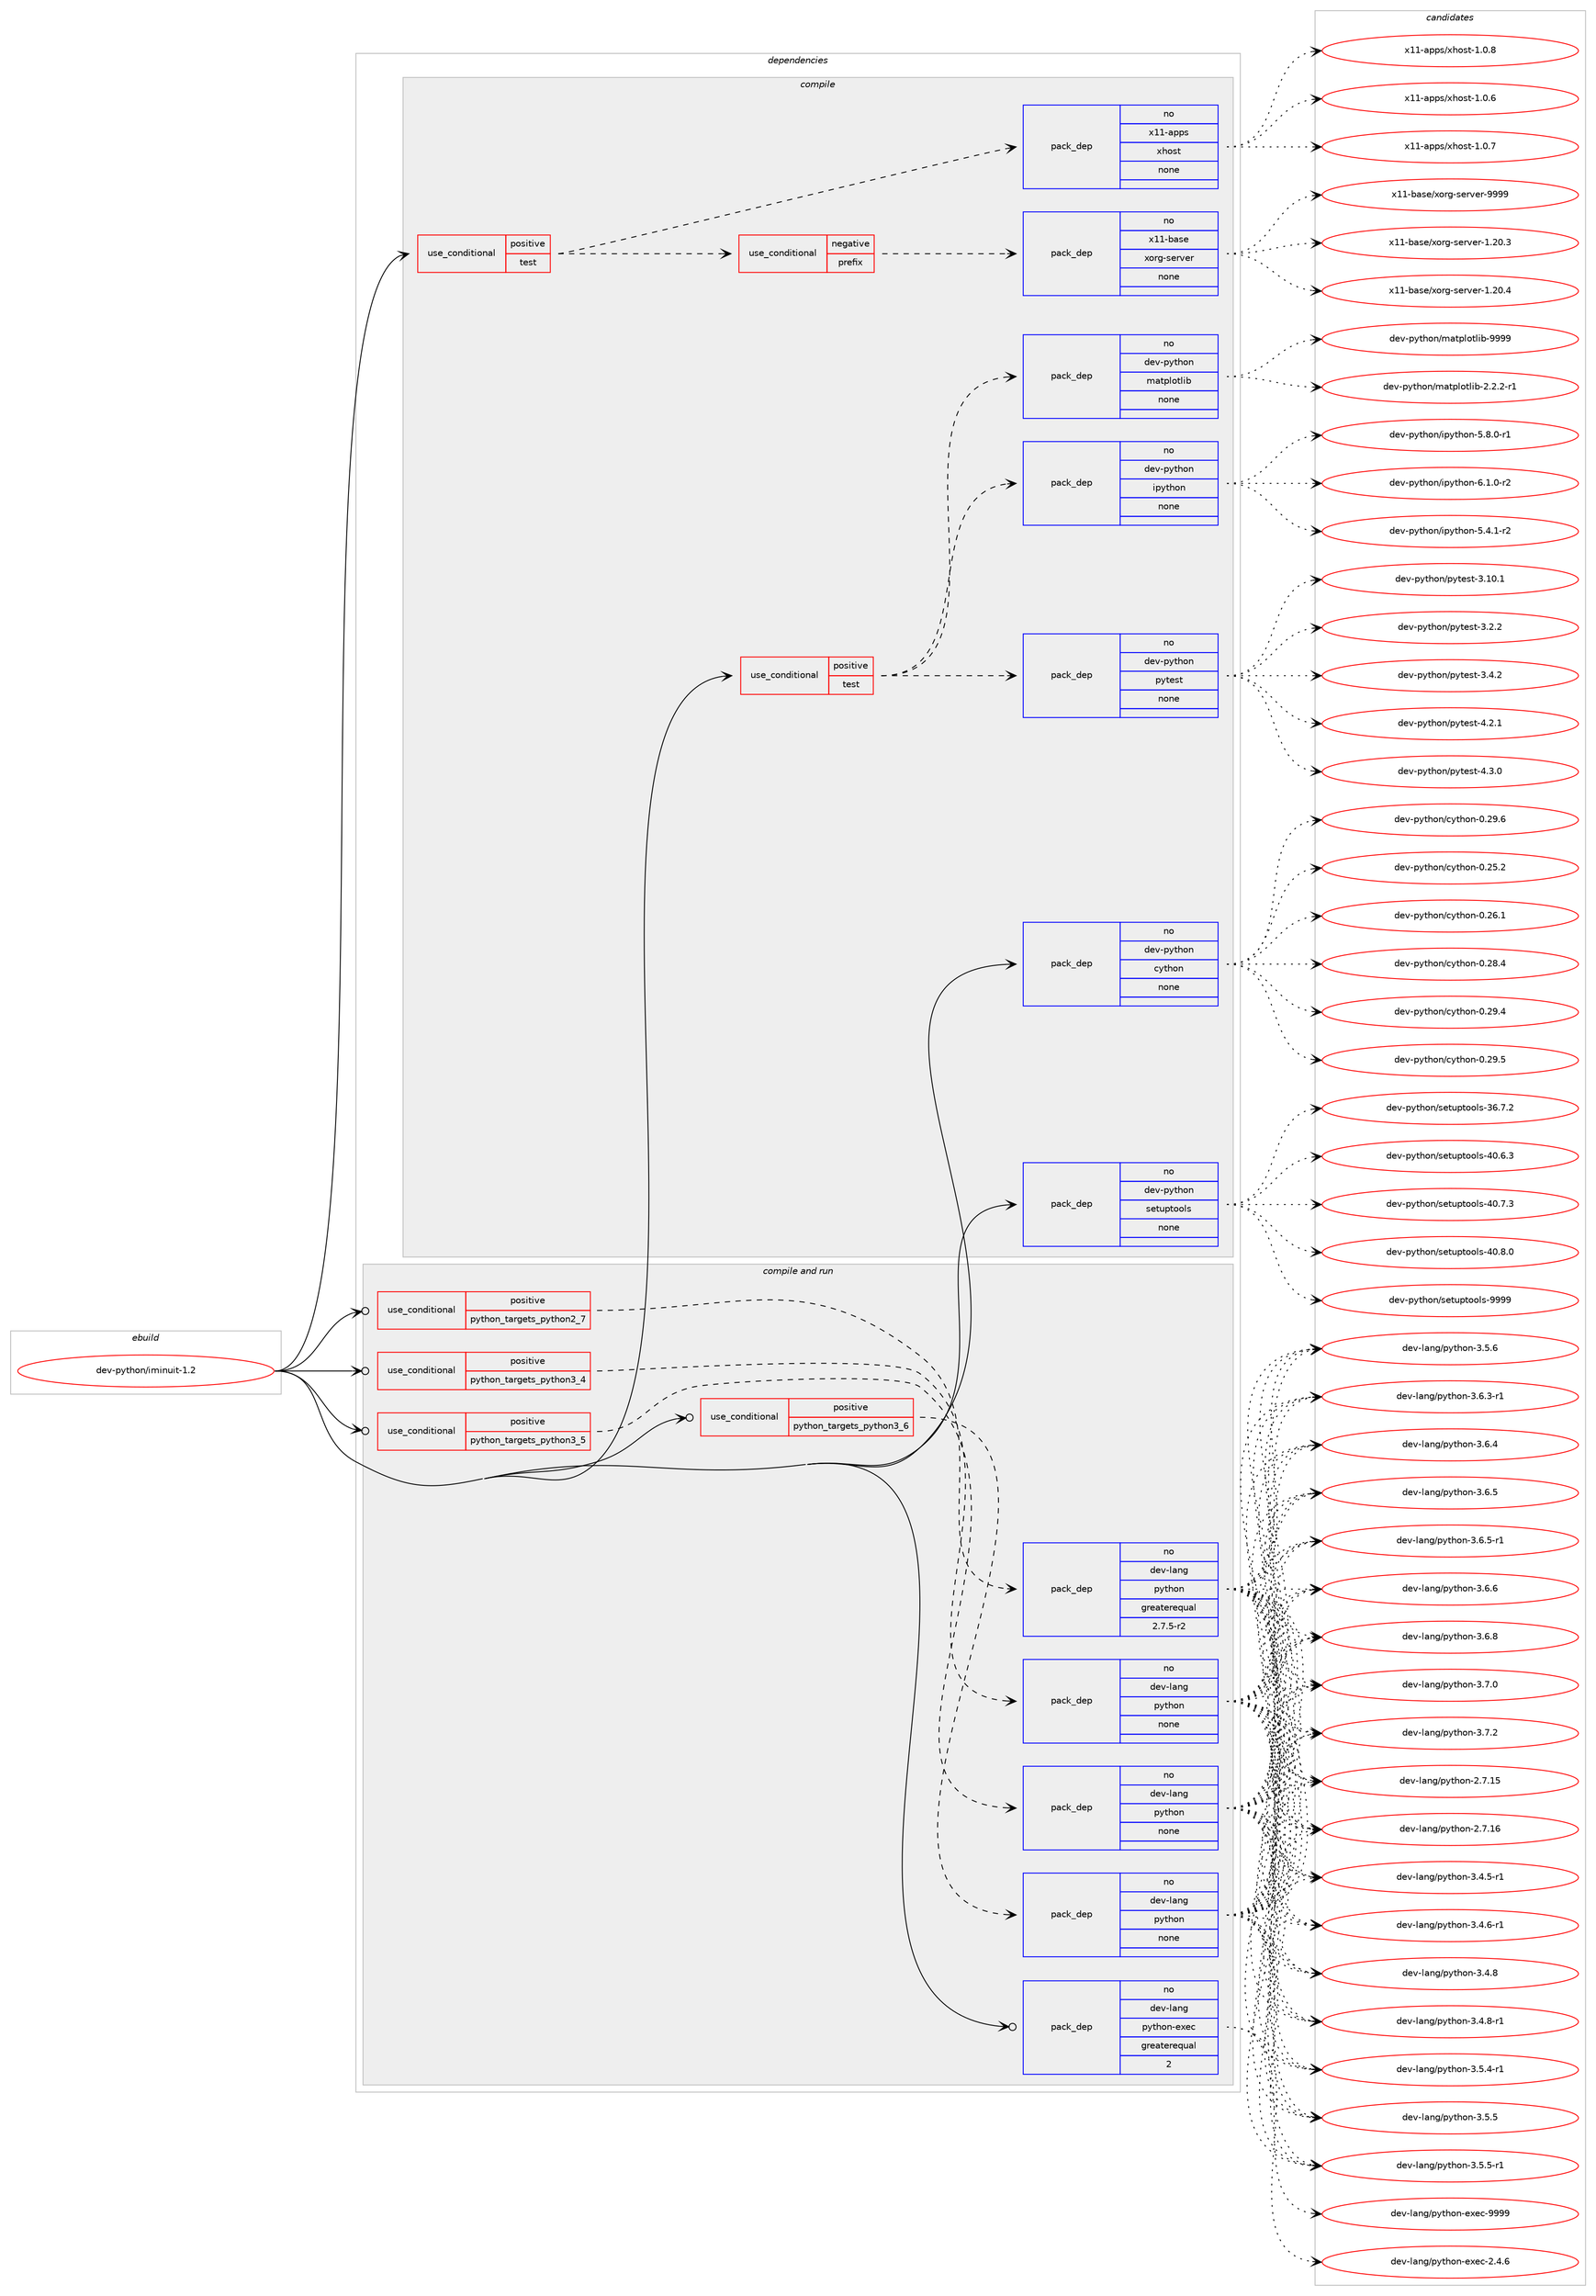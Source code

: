 digraph prolog {

# *************
# Graph options
# *************

newrank=true;
concentrate=true;
compound=true;
graph [rankdir=LR,fontname=Helvetica,fontsize=10,ranksep=1.5];#, ranksep=2.5, nodesep=0.2];
edge  [arrowhead=vee];
node  [fontname=Helvetica,fontsize=10];

# **********
# The ebuild
# **********

subgraph cluster_leftcol {
color=gray;
rank=same;
label=<<i>ebuild</i>>;
id [label="dev-python/iminuit-1.2", color=red, width=4, href="../dev-python/iminuit-1.2.svg"];
}

# ****************
# The dependencies
# ****************

subgraph cluster_midcol {
color=gray;
label=<<i>dependencies</i>>;
subgraph cluster_compile {
fillcolor="#eeeeee";
style=filled;
label=<<i>compile</i>>;
subgraph cond375731 {
dependency1413689 [label=<<TABLE BORDER="0" CELLBORDER="1" CELLSPACING="0" CELLPADDING="4"><TR><TD ROWSPAN="3" CELLPADDING="10">use_conditional</TD></TR><TR><TD>positive</TD></TR><TR><TD>test</TD></TR></TABLE>>, shape=none, color=red];
subgraph cond375732 {
dependency1413690 [label=<<TABLE BORDER="0" CELLBORDER="1" CELLSPACING="0" CELLPADDING="4"><TR><TD ROWSPAN="3" CELLPADDING="10">use_conditional</TD></TR><TR><TD>negative</TD></TR><TR><TD>prefix</TD></TR></TABLE>>, shape=none, color=red];
subgraph pack1014689 {
dependency1413691 [label=<<TABLE BORDER="0" CELLBORDER="1" CELLSPACING="0" CELLPADDING="4" WIDTH="220"><TR><TD ROWSPAN="6" CELLPADDING="30">pack_dep</TD></TR><TR><TD WIDTH="110">no</TD></TR><TR><TD>x11-base</TD></TR><TR><TD>xorg-server</TD></TR><TR><TD>none</TD></TR><TR><TD></TD></TR></TABLE>>, shape=none, color=blue];
}
dependency1413690:e -> dependency1413691:w [weight=20,style="dashed",arrowhead="vee"];
}
dependency1413689:e -> dependency1413690:w [weight=20,style="dashed",arrowhead="vee"];
subgraph pack1014690 {
dependency1413692 [label=<<TABLE BORDER="0" CELLBORDER="1" CELLSPACING="0" CELLPADDING="4" WIDTH="220"><TR><TD ROWSPAN="6" CELLPADDING="30">pack_dep</TD></TR><TR><TD WIDTH="110">no</TD></TR><TR><TD>x11-apps</TD></TR><TR><TD>xhost</TD></TR><TR><TD>none</TD></TR><TR><TD></TD></TR></TABLE>>, shape=none, color=blue];
}
dependency1413689:e -> dependency1413692:w [weight=20,style="dashed",arrowhead="vee"];
}
id:e -> dependency1413689:w [weight=20,style="solid",arrowhead="vee"];
subgraph cond375733 {
dependency1413693 [label=<<TABLE BORDER="0" CELLBORDER="1" CELLSPACING="0" CELLPADDING="4"><TR><TD ROWSPAN="3" CELLPADDING="10">use_conditional</TD></TR><TR><TD>positive</TD></TR><TR><TD>test</TD></TR></TABLE>>, shape=none, color=red];
subgraph pack1014691 {
dependency1413694 [label=<<TABLE BORDER="0" CELLBORDER="1" CELLSPACING="0" CELLPADDING="4" WIDTH="220"><TR><TD ROWSPAN="6" CELLPADDING="30">pack_dep</TD></TR><TR><TD WIDTH="110">no</TD></TR><TR><TD>dev-python</TD></TR><TR><TD>ipython</TD></TR><TR><TD>none</TD></TR><TR><TD></TD></TR></TABLE>>, shape=none, color=blue];
}
dependency1413693:e -> dependency1413694:w [weight=20,style="dashed",arrowhead="vee"];
subgraph pack1014692 {
dependency1413695 [label=<<TABLE BORDER="0" CELLBORDER="1" CELLSPACING="0" CELLPADDING="4" WIDTH="220"><TR><TD ROWSPAN="6" CELLPADDING="30">pack_dep</TD></TR><TR><TD WIDTH="110">no</TD></TR><TR><TD>dev-python</TD></TR><TR><TD>matplotlib</TD></TR><TR><TD>none</TD></TR><TR><TD></TD></TR></TABLE>>, shape=none, color=blue];
}
dependency1413693:e -> dependency1413695:w [weight=20,style="dashed",arrowhead="vee"];
subgraph pack1014693 {
dependency1413696 [label=<<TABLE BORDER="0" CELLBORDER="1" CELLSPACING="0" CELLPADDING="4" WIDTH="220"><TR><TD ROWSPAN="6" CELLPADDING="30">pack_dep</TD></TR><TR><TD WIDTH="110">no</TD></TR><TR><TD>dev-python</TD></TR><TR><TD>pytest</TD></TR><TR><TD>none</TD></TR><TR><TD></TD></TR></TABLE>>, shape=none, color=blue];
}
dependency1413693:e -> dependency1413696:w [weight=20,style="dashed",arrowhead="vee"];
}
id:e -> dependency1413693:w [weight=20,style="solid",arrowhead="vee"];
subgraph pack1014694 {
dependency1413697 [label=<<TABLE BORDER="0" CELLBORDER="1" CELLSPACING="0" CELLPADDING="4" WIDTH="220"><TR><TD ROWSPAN="6" CELLPADDING="30">pack_dep</TD></TR><TR><TD WIDTH="110">no</TD></TR><TR><TD>dev-python</TD></TR><TR><TD>cython</TD></TR><TR><TD>none</TD></TR><TR><TD></TD></TR></TABLE>>, shape=none, color=blue];
}
id:e -> dependency1413697:w [weight=20,style="solid",arrowhead="vee"];
subgraph pack1014695 {
dependency1413698 [label=<<TABLE BORDER="0" CELLBORDER="1" CELLSPACING="0" CELLPADDING="4" WIDTH="220"><TR><TD ROWSPAN="6" CELLPADDING="30">pack_dep</TD></TR><TR><TD WIDTH="110">no</TD></TR><TR><TD>dev-python</TD></TR><TR><TD>setuptools</TD></TR><TR><TD>none</TD></TR><TR><TD></TD></TR></TABLE>>, shape=none, color=blue];
}
id:e -> dependency1413698:w [weight=20,style="solid",arrowhead="vee"];
}
subgraph cluster_compileandrun {
fillcolor="#eeeeee";
style=filled;
label=<<i>compile and run</i>>;
subgraph cond375734 {
dependency1413699 [label=<<TABLE BORDER="0" CELLBORDER="1" CELLSPACING="0" CELLPADDING="4"><TR><TD ROWSPAN="3" CELLPADDING="10">use_conditional</TD></TR><TR><TD>positive</TD></TR><TR><TD>python_targets_python2_7</TD></TR></TABLE>>, shape=none, color=red];
subgraph pack1014696 {
dependency1413700 [label=<<TABLE BORDER="0" CELLBORDER="1" CELLSPACING="0" CELLPADDING="4" WIDTH="220"><TR><TD ROWSPAN="6" CELLPADDING="30">pack_dep</TD></TR><TR><TD WIDTH="110">no</TD></TR><TR><TD>dev-lang</TD></TR><TR><TD>python</TD></TR><TR><TD>greaterequal</TD></TR><TR><TD>2.7.5-r2</TD></TR></TABLE>>, shape=none, color=blue];
}
dependency1413699:e -> dependency1413700:w [weight=20,style="dashed",arrowhead="vee"];
}
id:e -> dependency1413699:w [weight=20,style="solid",arrowhead="odotvee"];
subgraph cond375735 {
dependency1413701 [label=<<TABLE BORDER="0" CELLBORDER="1" CELLSPACING="0" CELLPADDING="4"><TR><TD ROWSPAN="3" CELLPADDING="10">use_conditional</TD></TR><TR><TD>positive</TD></TR><TR><TD>python_targets_python3_4</TD></TR></TABLE>>, shape=none, color=red];
subgraph pack1014697 {
dependency1413702 [label=<<TABLE BORDER="0" CELLBORDER="1" CELLSPACING="0" CELLPADDING="4" WIDTH="220"><TR><TD ROWSPAN="6" CELLPADDING="30">pack_dep</TD></TR><TR><TD WIDTH="110">no</TD></TR><TR><TD>dev-lang</TD></TR><TR><TD>python</TD></TR><TR><TD>none</TD></TR><TR><TD></TD></TR></TABLE>>, shape=none, color=blue];
}
dependency1413701:e -> dependency1413702:w [weight=20,style="dashed",arrowhead="vee"];
}
id:e -> dependency1413701:w [weight=20,style="solid",arrowhead="odotvee"];
subgraph cond375736 {
dependency1413703 [label=<<TABLE BORDER="0" CELLBORDER="1" CELLSPACING="0" CELLPADDING="4"><TR><TD ROWSPAN="3" CELLPADDING="10">use_conditional</TD></TR><TR><TD>positive</TD></TR><TR><TD>python_targets_python3_5</TD></TR></TABLE>>, shape=none, color=red];
subgraph pack1014698 {
dependency1413704 [label=<<TABLE BORDER="0" CELLBORDER="1" CELLSPACING="0" CELLPADDING="4" WIDTH="220"><TR><TD ROWSPAN="6" CELLPADDING="30">pack_dep</TD></TR><TR><TD WIDTH="110">no</TD></TR><TR><TD>dev-lang</TD></TR><TR><TD>python</TD></TR><TR><TD>none</TD></TR><TR><TD></TD></TR></TABLE>>, shape=none, color=blue];
}
dependency1413703:e -> dependency1413704:w [weight=20,style="dashed",arrowhead="vee"];
}
id:e -> dependency1413703:w [weight=20,style="solid",arrowhead="odotvee"];
subgraph cond375737 {
dependency1413705 [label=<<TABLE BORDER="0" CELLBORDER="1" CELLSPACING="0" CELLPADDING="4"><TR><TD ROWSPAN="3" CELLPADDING="10">use_conditional</TD></TR><TR><TD>positive</TD></TR><TR><TD>python_targets_python3_6</TD></TR></TABLE>>, shape=none, color=red];
subgraph pack1014699 {
dependency1413706 [label=<<TABLE BORDER="0" CELLBORDER="1" CELLSPACING="0" CELLPADDING="4" WIDTH="220"><TR><TD ROWSPAN="6" CELLPADDING="30">pack_dep</TD></TR><TR><TD WIDTH="110">no</TD></TR><TR><TD>dev-lang</TD></TR><TR><TD>python</TD></TR><TR><TD>none</TD></TR><TR><TD></TD></TR></TABLE>>, shape=none, color=blue];
}
dependency1413705:e -> dependency1413706:w [weight=20,style="dashed",arrowhead="vee"];
}
id:e -> dependency1413705:w [weight=20,style="solid",arrowhead="odotvee"];
subgraph pack1014700 {
dependency1413707 [label=<<TABLE BORDER="0" CELLBORDER="1" CELLSPACING="0" CELLPADDING="4" WIDTH="220"><TR><TD ROWSPAN="6" CELLPADDING="30">pack_dep</TD></TR><TR><TD WIDTH="110">no</TD></TR><TR><TD>dev-lang</TD></TR><TR><TD>python-exec</TD></TR><TR><TD>greaterequal</TD></TR><TR><TD>2</TD></TR></TABLE>>, shape=none, color=blue];
}
id:e -> dependency1413707:w [weight=20,style="solid",arrowhead="odotvee"];
}
subgraph cluster_run {
fillcolor="#eeeeee";
style=filled;
label=<<i>run</i>>;
}
}

# **************
# The candidates
# **************

subgraph cluster_choices {
rank=same;
color=gray;
label=<<i>candidates</i>>;

subgraph choice1014689 {
color=black;
nodesep=1;
choice1204949459897115101471201111141034511510111411810111445494650484651 [label="x11-base/xorg-server-1.20.3", color=red, width=4,href="../x11-base/xorg-server-1.20.3.svg"];
choice1204949459897115101471201111141034511510111411810111445494650484652 [label="x11-base/xorg-server-1.20.4", color=red, width=4,href="../x11-base/xorg-server-1.20.4.svg"];
choice120494945989711510147120111114103451151011141181011144557575757 [label="x11-base/xorg-server-9999", color=red, width=4,href="../x11-base/xorg-server-9999.svg"];
dependency1413691:e -> choice1204949459897115101471201111141034511510111411810111445494650484651:w [style=dotted,weight="100"];
dependency1413691:e -> choice1204949459897115101471201111141034511510111411810111445494650484652:w [style=dotted,weight="100"];
dependency1413691:e -> choice120494945989711510147120111114103451151011141181011144557575757:w [style=dotted,weight="100"];
}
subgraph choice1014690 {
color=black;
nodesep=1;
choice1204949459711211211547120104111115116454946484654 [label="x11-apps/xhost-1.0.6", color=red, width=4,href="../x11-apps/xhost-1.0.6.svg"];
choice1204949459711211211547120104111115116454946484655 [label="x11-apps/xhost-1.0.7", color=red, width=4,href="../x11-apps/xhost-1.0.7.svg"];
choice1204949459711211211547120104111115116454946484656 [label="x11-apps/xhost-1.0.8", color=red, width=4,href="../x11-apps/xhost-1.0.8.svg"];
dependency1413692:e -> choice1204949459711211211547120104111115116454946484654:w [style=dotted,weight="100"];
dependency1413692:e -> choice1204949459711211211547120104111115116454946484655:w [style=dotted,weight="100"];
dependency1413692:e -> choice1204949459711211211547120104111115116454946484656:w [style=dotted,weight="100"];
}
subgraph choice1014691 {
color=black;
nodesep=1;
choice10010111845112121116104111110471051121211161041111104553465246494511450 [label="dev-python/ipython-5.4.1-r2", color=red, width=4,href="../dev-python/ipython-5.4.1-r2.svg"];
choice10010111845112121116104111110471051121211161041111104553465646484511449 [label="dev-python/ipython-5.8.0-r1", color=red, width=4,href="../dev-python/ipython-5.8.0-r1.svg"];
choice10010111845112121116104111110471051121211161041111104554464946484511450 [label="dev-python/ipython-6.1.0-r2", color=red, width=4,href="../dev-python/ipython-6.1.0-r2.svg"];
dependency1413694:e -> choice10010111845112121116104111110471051121211161041111104553465246494511450:w [style=dotted,weight="100"];
dependency1413694:e -> choice10010111845112121116104111110471051121211161041111104553465646484511449:w [style=dotted,weight="100"];
dependency1413694:e -> choice10010111845112121116104111110471051121211161041111104554464946484511450:w [style=dotted,weight="100"];
}
subgraph choice1014692 {
color=black;
nodesep=1;
choice100101118451121211161041111104710997116112108111116108105984550465046504511449 [label="dev-python/matplotlib-2.2.2-r1", color=red, width=4,href="../dev-python/matplotlib-2.2.2-r1.svg"];
choice100101118451121211161041111104710997116112108111116108105984557575757 [label="dev-python/matplotlib-9999", color=red, width=4,href="../dev-python/matplotlib-9999.svg"];
dependency1413695:e -> choice100101118451121211161041111104710997116112108111116108105984550465046504511449:w [style=dotted,weight="100"];
dependency1413695:e -> choice100101118451121211161041111104710997116112108111116108105984557575757:w [style=dotted,weight="100"];
}
subgraph choice1014693 {
color=black;
nodesep=1;
choice100101118451121211161041111104711212111610111511645514649484649 [label="dev-python/pytest-3.10.1", color=red, width=4,href="../dev-python/pytest-3.10.1.svg"];
choice1001011184511212111610411111047112121116101115116455146504650 [label="dev-python/pytest-3.2.2", color=red, width=4,href="../dev-python/pytest-3.2.2.svg"];
choice1001011184511212111610411111047112121116101115116455146524650 [label="dev-python/pytest-3.4.2", color=red, width=4,href="../dev-python/pytest-3.4.2.svg"];
choice1001011184511212111610411111047112121116101115116455246504649 [label="dev-python/pytest-4.2.1", color=red, width=4,href="../dev-python/pytest-4.2.1.svg"];
choice1001011184511212111610411111047112121116101115116455246514648 [label="dev-python/pytest-4.3.0", color=red, width=4,href="../dev-python/pytest-4.3.0.svg"];
dependency1413696:e -> choice100101118451121211161041111104711212111610111511645514649484649:w [style=dotted,weight="100"];
dependency1413696:e -> choice1001011184511212111610411111047112121116101115116455146504650:w [style=dotted,weight="100"];
dependency1413696:e -> choice1001011184511212111610411111047112121116101115116455146524650:w [style=dotted,weight="100"];
dependency1413696:e -> choice1001011184511212111610411111047112121116101115116455246504649:w [style=dotted,weight="100"];
dependency1413696:e -> choice1001011184511212111610411111047112121116101115116455246514648:w [style=dotted,weight="100"];
}
subgraph choice1014694 {
color=black;
nodesep=1;
choice10010111845112121116104111110479912111610411111045484650534650 [label="dev-python/cython-0.25.2", color=red, width=4,href="../dev-python/cython-0.25.2.svg"];
choice10010111845112121116104111110479912111610411111045484650544649 [label="dev-python/cython-0.26.1", color=red, width=4,href="../dev-python/cython-0.26.1.svg"];
choice10010111845112121116104111110479912111610411111045484650564652 [label="dev-python/cython-0.28.4", color=red, width=4,href="../dev-python/cython-0.28.4.svg"];
choice10010111845112121116104111110479912111610411111045484650574652 [label="dev-python/cython-0.29.4", color=red, width=4,href="../dev-python/cython-0.29.4.svg"];
choice10010111845112121116104111110479912111610411111045484650574653 [label="dev-python/cython-0.29.5", color=red, width=4,href="../dev-python/cython-0.29.5.svg"];
choice10010111845112121116104111110479912111610411111045484650574654 [label="dev-python/cython-0.29.6", color=red, width=4,href="../dev-python/cython-0.29.6.svg"];
dependency1413697:e -> choice10010111845112121116104111110479912111610411111045484650534650:w [style=dotted,weight="100"];
dependency1413697:e -> choice10010111845112121116104111110479912111610411111045484650544649:w [style=dotted,weight="100"];
dependency1413697:e -> choice10010111845112121116104111110479912111610411111045484650564652:w [style=dotted,weight="100"];
dependency1413697:e -> choice10010111845112121116104111110479912111610411111045484650574652:w [style=dotted,weight="100"];
dependency1413697:e -> choice10010111845112121116104111110479912111610411111045484650574653:w [style=dotted,weight="100"];
dependency1413697:e -> choice10010111845112121116104111110479912111610411111045484650574654:w [style=dotted,weight="100"];
}
subgraph choice1014695 {
color=black;
nodesep=1;
choice100101118451121211161041111104711510111611711211611111110811545515446554650 [label="dev-python/setuptools-36.7.2", color=red, width=4,href="../dev-python/setuptools-36.7.2.svg"];
choice100101118451121211161041111104711510111611711211611111110811545524846544651 [label="dev-python/setuptools-40.6.3", color=red, width=4,href="../dev-python/setuptools-40.6.3.svg"];
choice100101118451121211161041111104711510111611711211611111110811545524846554651 [label="dev-python/setuptools-40.7.3", color=red, width=4,href="../dev-python/setuptools-40.7.3.svg"];
choice100101118451121211161041111104711510111611711211611111110811545524846564648 [label="dev-python/setuptools-40.8.0", color=red, width=4,href="../dev-python/setuptools-40.8.0.svg"];
choice10010111845112121116104111110471151011161171121161111111081154557575757 [label="dev-python/setuptools-9999", color=red, width=4,href="../dev-python/setuptools-9999.svg"];
dependency1413698:e -> choice100101118451121211161041111104711510111611711211611111110811545515446554650:w [style=dotted,weight="100"];
dependency1413698:e -> choice100101118451121211161041111104711510111611711211611111110811545524846544651:w [style=dotted,weight="100"];
dependency1413698:e -> choice100101118451121211161041111104711510111611711211611111110811545524846554651:w [style=dotted,weight="100"];
dependency1413698:e -> choice100101118451121211161041111104711510111611711211611111110811545524846564648:w [style=dotted,weight="100"];
dependency1413698:e -> choice10010111845112121116104111110471151011161171121161111111081154557575757:w [style=dotted,weight="100"];
}
subgraph choice1014696 {
color=black;
nodesep=1;
choice10010111845108971101034711212111610411111045504655464953 [label="dev-lang/python-2.7.15", color=red, width=4,href="../dev-lang/python-2.7.15.svg"];
choice10010111845108971101034711212111610411111045504655464954 [label="dev-lang/python-2.7.16", color=red, width=4,href="../dev-lang/python-2.7.16.svg"];
choice1001011184510897110103471121211161041111104551465246534511449 [label="dev-lang/python-3.4.5-r1", color=red, width=4,href="../dev-lang/python-3.4.5-r1.svg"];
choice1001011184510897110103471121211161041111104551465246544511449 [label="dev-lang/python-3.4.6-r1", color=red, width=4,href="../dev-lang/python-3.4.6-r1.svg"];
choice100101118451089711010347112121116104111110455146524656 [label="dev-lang/python-3.4.8", color=red, width=4,href="../dev-lang/python-3.4.8.svg"];
choice1001011184510897110103471121211161041111104551465246564511449 [label="dev-lang/python-3.4.8-r1", color=red, width=4,href="../dev-lang/python-3.4.8-r1.svg"];
choice1001011184510897110103471121211161041111104551465346524511449 [label="dev-lang/python-3.5.4-r1", color=red, width=4,href="../dev-lang/python-3.5.4-r1.svg"];
choice100101118451089711010347112121116104111110455146534653 [label="dev-lang/python-3.5.5", color=red, width=4,href="../dev-lang/python-3.5.5.svg"];
choice1001011184510897110103471121211161041111104551465346534511449 [label="dev-lang/python-3.5.5-r1", color=red, width=4,href="../dev-lang/python-3.5.5-r1.svg"];
choice100101118451089711010347112121116104111110455146534654 [label="dev-lang/python-3.5.6", color=red, width=4,href="../dev-lang/python-3.5.6.svg"];
choice1001011184510897110103471121211161041111104551465446514511449 [label="dev-lang/python-3.6.3-r1", color=red, width=4,href="../dev-lang/python-3.6.3-r1.svg"];
choice100101118451089711010347112121116104111110455146544652 [label="dev-lang/python-3.6.4", color=red, width=4,href="../dev-lang/python-3.6.4.svg"];
choice100101118451089711010347112121116104111110455146544653 [label="dev-lang/python-3.6.5", color=red, width=4,href="../dev-lang/python-3.6.5.svg"];
choice1001011184510897110103471121211161041111104551465446534511449 [label="dev-lang/python-3.6.5-r1", color=red, width=4,href="../dev-lang/python-3.6.5-r1.svg"];
choice100101118451089711010347112121116104111110455146544654 [label="dev-lang/python-3.6.6", color=red, width=4,href="../dev-lang/python-3.6.6.svg"];
choice100101118451089711010347112121116104111110455146544656 [label="dev-lang/python-3.6.8", color=red, width=4,href="../dev-lang/python-3.6.8.svg"];
choice100101118451089711010347112121116104111110455146554648 [label="dev-lang/python-3.7.0", color=red, width=4,href="../dev-lang/python-3.7.0.svg"];
choice100101118451089711010347112121116104111110455146554650 [label="dev-lang/python-3.7.2", color=red, width=4,href="../dev-lang/python-3.7.2.svg"];
dependency1413700:e -> choice10010111845108971101034711212111610411111045504655464953:w [style=dotted,weight="100"];
dependency1413700:e -> choice10010111845108971101034711212111610411111045504655464954:w [style=dotted,weight="100"];
dependency1413700:e -> choice1001011184510897110103471121211161041111104551465246534511449:w [style=dotted,weight="100"];
dependency1413700:e -> choice1001011184510897110103471121211161041111104551465246544511449:w [style=dotted,weight="100"];
dependency1413700:e -> choice100101118451089711010347112121116104111110455146524656:w [style=dotted,weight="100"];
dependency1413700:e -> choice1001011184510897110103471121211161041111104551465246564511449:w [style=dotted,weight="100"];
dependency1413700:e -> choice1001011184510897110103471121211161041111104551465346524511449:w [style=dotted,weight="100"];
dependency1413700:e -> choice100101118451089711010347112121116104111110455146534653:w [style=dotted,weight="100"];
dependency1413700:e -> choice1001011184510897110103471121211161041111104551465346534511449:w [style=dotted,weight="100"];
dependency1413700:e -> choice100101118451089711010347112121116104111110455146534654:w [style=dotted,weight="100"];
dependency1413700:e -> choice1001011184510897110103471121211161041111104551465446514511449:w [style=dotted,weight="100"];
dependency1413700:e -> choice100101118451089711010347112121116104111110455146544652:w [style=dotted,weight="100"];
dependency1413700:e -> choice100101118451089711010347112121116104111110455146544653:w [style=dotted,weight="100"];
dependency1413700:e -> choice1001011184510897110103471121211161041111104551465446534511449:w [style=dotted,weight="100"];
dependency1413700:e -> choice100101118451089711010347112121116104111110455146544654:w [style=dotted,weight="100"];
dependency1413700:e -> choice100101118451089711010347112121116104111110455146544656:w [style=dotted,weight="100"];
dependency1413700:e -> choice100101118451089711010347112121116104111110455146554648:w [style=dotted,weight="100"];
dependency1413700:e -> choice100101118451089711010347112121116104111110455146554650:w [style=dotted,weight="100"];
}
subgraph choice1014697 {
color=black;
nodesep=1;
choice10010111845108971101034711212111610411111045504655464953 [label="dev-lang/python-2.7.15", color=red, width=4,href="../dev-lang/python-2.7.15.svg"];
choice10010111845108971101034711212111610411111045504655464954 [label="dev-lang/python-2.7.16", color=red, width=4,href="../dev-lang/python-2.7.16.svg"];
choice1001011184510897110103471121211161041111104551465246534511449 [label="dev-lang/python-3.4.5-r1", color=red, width=4,href="../dev-lang/python-3.4.5-r1.svg"];
choice1001011184510897110103471121211161041111104551465246544511449 [label="dev-lang/python-3.4.6-r1", color=red, width=4,href="../dev-lang/python-3.4.6-r1.svg"];
choice100101118451089711010347112121116104111110455146524656 [label="dev-lang/python-3.4.8", color=red, width=4,href="../dev-lang/python-3.4.8.svg"];
choice1001011184510897110103471121211161041111104551465246564511449 [label="dev-lang/python-3.4.8-r1", color=red, width=4,href="../dev-lang/python-3.4.8-r1.svg"];
choice1001011184510897110103471121211161041111104551465346524511449 [label="dev-lang/python-3.5.4-r1", color=red, width=4,href="../dev-lang/python-3.5.4-r1.svg"];
choice100101118451089711010347112121116104111110455146534653 [label="dev-lang/python-3.5.5", color=red, width=4,href="../dev-lang/python-3.5.5.svg"];
choice1001011184510897110103471121211161041111104551465346534511449 [label="dev-lang/python-3.5.5-r1", color=red, width=4,href="../dev-lang/python-3.5.5-r1.svg"];
choice100101118451089711010347112121116104111110455146534654 [label="dev-lang/python-3.5.6", color=red, width=4,href="../dev-lang/python-3.5.6.svg"];
choice1001011184510897110103471121211161041111104551465446514511449 [label="dev-lang/python-3.6.3-r1", color=red, width=4,href="../dev-lang/python-3.6.3-r1.svg"];
choice100101118451089711010347112121116104111110455146544652 [label="dev-lang/python-3.6.4", color=red, width=4,href="../dev-lang/python-3.6.4.svg"];
choice100101118451089711010347112121116104111110455146544653 [label="dev-lang/python-3.6.5", color=red, width=4,href="../dev-lang/python-3.6.5.svg"];
choice1001011184510897110103471121211161041111104551465446534511449 [label="dev-lang/python-3.6.5-r1", color=red, width=4,href="../dev-lang/python-3.6.5-r1.svg"];
choice100101118451089711010347112121116104111110455146544654 [label="dev-lang/python-3.6.6", color=red, width=4,href="../dev-lang/python-3.6.6.svg"];
choice100101118451089711010347112121116104111110455146544656 [label="dev-lang/python-3.6.8", color=red, width=4,href="../dev-lang/python-3.6.8.svg"];
choice100101118451089711010347112121116104111110455146554648 [label="dev-lang/python-3.7.0", color=red, width=4,href="../dev-lang/python-3.7.0.svg"];
choice100101118451089711010347112121116104111110455146554650 [label="dev-lang/python-3.7.2", color=red, width=4,href="../dev-lang/python-3.7.2.svg"];
dependency1413702:e -> choice10010111845108971101034711212111610411111045504655464953:w [style=dotted,weight="100"];
dependency1413702:e -> choice10010111845108971101034711212111610411111045504655464954:w [style=dotted,weight="100"];
dependency1413702:e -> choice1001011184510897110103471121211161041111104551465246534511449:w [style=dotted,weight="100"];
dependency1413702:e -> choice1001011184510897110103471121211161041111104551465246544511449:w [style=dotted,weight="100"];
dependency1413702:e -> choice100101118451089711010347112121116104111110455146524656:w [style=dotted,weight="100"];
dependency1413702:e -> choice1001011184510897110103471121211161041111104551465246564511449:w [style=dotted,weight="100"];
dependency1413702:e -> choice1001011184510897110103471121211161041111104551465346524511449:w [style=dotted,weight="100"];
dependency1413702:e -> choice100101118451089711010347112121116104111110455146534653:w [style=dotted,weight="100"];
dependency1413702:e -> choice1001011184510897110103471121211161041111104551465346534511449:w [style=dotted,weight="100"];
dependency1413702:e -> choice100101118451089711010347112121116104111110455146534654:w [style=dotted,weight="100"];
dependency1413702:e -> choice1001011184510897110103471121211161041111104551465446514511449:w [style=dotted,weight="100"];
dependency1413702:e -> choice100101118451089711010347112121116104111110455146544652:w [style=dotted,weight="100"];
dependency1413702:e -> choice100101118451089711010347112121116104111110455146544653:w [style=dotted,weight="100"];
dependency1413702:e -> choice1001011184510897110103471121211161041111104551465446534511449:w [style=dotted,weight="100"];
dependency1413702:e -> choice100101118451089711010347112121116104111110455146544654:w [style=dotted,weight="100"];
dependency1413702:e -> choice100101118451089711010347112121116104111110455146544656:w [style=dotted,weight="100"];
dependency1413702:e -> choice100101118451089711010347112121116104111110455146554648:w [style=dotted,weight="100"];
dependency1413702:e -> choice100101118451089711010347112121116104111110455146554650:w [style=dotted,weight="100"];
}
subgraph choice1014698 {
color=black;
nodesep=1;
choice10010111845108971101034711212111610411111045504655464953 [label="dev-lang/python-2.7.15", color=red, width=4,href="../dev-lang/python-2.7.15.svg"];
choice10010111845108971101034711212111610411111045504655464954 [label="dev-lang/python-2.7.16", color=red, width=4,href="../dev-lang/python-2.7.16.svg"];
choice1001011184510897110103471121211161041111104551465246534511449 [label="dev-lang/python-3.4.5-r1", color=red, width=4,href="../dev-lang/python-3.4.5-r1.svg"];
choice1001011184510897110103471121211161041111104551465246544511449 [label="dev-lang/python-3.4.6-r1", color=red, width=4,href="../dev-lang/python-3.4.6-r1.svg"];
choice100101118451089711010347112121116104111110455146524656 [label="dev-lang/python-3.4.8", color=red, width=4,href="../dev-lang/python-3.4.8.svg"];
choice1001011184510897110103471121211161041111104551465246564511449 [label="dev-lang/python-3.4.8-r1", color=red, width=4,href="../dev-lang/python-3.4.8-r1.svg"];
choice1001011184510897110103471121211161041111104551465346524511449 [label="dev-lang/python-3.5.4-r1", color=red, width=4,href="../dev-lang/python-3.5.4-r1.svg"];
choice100101118451089711010347112121116104111110455146534653 [label="dev-lang/python-3.5.5", color=red, width=4,href="../dev-lang/python-3.5.5.svg"];
choice1001011184510897110103471121211161041111104551465346534511449 [label="dev-lang/python-3.5.5-r1", color=red, width=4,href="../dev-lang/python-3.5.5-r1.svg"];
choice100101118451089711010347112121116104111110455146534654 [label="dev-lang/python-3.5.6", color=red, width=4,href="../dev-lang/python-3.5.6.svg"];
choice1001011184510897110103471121211161041111104551465446514511449 [label="dev-lang/python-3.6.3-r1", color=red, width=4,href="../dev-lang/python-3.6.3-r1.svg"];
choice100101118451089711010347112121116104111110455146544652 [label="dev-lang/python-3.6.4", color=red, width=4,href="../dev-lang/python-3.6.4.svg"];
choice100101118451089711010347112121116104111110455146544653 [label="dev-lang/python-3.6.5", color=red, width=4,href="../dev-lang/python-3.6.5.svg"];
choice1001011184510897110103471121211161041111104551465446534511449 [label="dev-lang/python-3.6.5-r1", color=red, width=4,href="../dev-lang/python-3.6.5-r1.svg"];
choice100101118451089711010347112121116104111110455146544654 [label="dev-lang/python-3.6.6", color=red, width=4,href="../dev-lang/python-3.6.6.svg"];
choice100101118451089711010347112121116104111110455146544656 [label="dev-lang/python-3.6.8", color=red, width=4,href="../dev-lang/python-3.6.8.svg"];
choice100101118451089711010347112121116104111110455146554648 [label="dev-lang/python-3.7.0", color=red, width=4,href="../dev-lang/python-3.7.0.svg"];
choice100101118451089711010347112121116104111110455146554650 [label="dev-lang/python-3.7.2", color=red, width=4,href="../dev-lang/python-3.7.2.svg"];
dependency1413704:e -> choice10010111845108971101034711212111610411111045504655464953:w [style=dotted,weight="100"];
dependency1413704:e -> choice10010111845108971101034711212111610411111045504655464954:w [style=dotted,weight="100"];
dependency1413704:e -> choice1001011184510897110103471121211161041111104551465246534511449:w [style=dotted,weight="100"];
dependency1413704:e -> choice1001011184510897110103471121211161041111104551465246544511449:w [style=dotted,weight="100"];
dependency1413704:e -> choice100101118451089711010347112121116104111110455146524656:w [style=dotted,weight="100"];
dependency1413704:e -> choice1001011184510897110103471121211161041111104551465246564511449:w [style=dotted,weight="100"];
dependency1413704:e -> choice1001011184510897110103471121211161041111104551465346524511449:w [style=dotted,weight="100"];
dependency1413704:e -> choice100101118451089711010347112121116104111110455146534653:w [style=dotted,weight="100"];
dependency1413704:e -> choice1001011184510897110103471121211161041111104551465346534511449:w [style=dotted,weight="100"];
dependency1413704:e -> choice100101118451089711010347112121116104111110455146534654:w [style=dotted,weight="100"];
dependency1413704:e -> choice1001011184510897110103471121211161041111104551465446514511449:w [style=dotted,weight="100"];
dependency1413704:e -> choice100101118451089711010347112121116104111110455146544652:w [style=dotted,weight="100"];
dependency1413704:e -> choice100101118451089711010347112121116104111110455146544653:w [style=dotted,weight="100"];
dependency1413704:e -> choice1001011184510897110103471121211161041111104551465446534511449:w [style=dotted,weight="100"];
dependency1413704:e -> choice100101118451089711010347112121116104111110455146544654:w [style=dotted,weight="100"];
dependency1413704:e -> choice100101118451089711010347112121116104111110455146544656:w [style=dotted,weight="100"];
dependency1413704:e -> choice100101118451089711010347112121116104111110455146554648:w [style=dotted,weight="100"];
dependency1413704:e -> choice100101118451089711010347112121116104111110455146554650:w [style=dotted,weight="100"];
}
subgraph choice1014699 {
color=black;
nodesep=1;
choice10010111845108971101034711212111610411111045504655464953 [label="dev-lang/python-2.7.15", color=red, width=4,href="../dev-lang/python-2.7.15.svg"];
choice10010111845108971101034711212111610411111045504655464954 [label="dev-lang/python-2.7.16", color=red, width=4,href="../dev-lang/python-2.7.16.svg"];
choice1001011184510897110103471121211161041111104551465246534511449 [label="dev-lang/python-3.4.5-r1", color=red, width=4,href="../dev-lang/python-3.4.5-r1.svg"];
choice1001011184510897110103471121211161041111104551465246544511449 [label="dev-lang/python-3.4.6-r1", color=red, width=4,href="../dev-lang/python-3.4.6-r1.svg"];
choice100101118451089711010347112121116104111110455146524656 [label="dev-lang/python-3.4.8", color=red, width=4,href="../dev-lang/python-3.4.8.svg"];
choice1001011184510897110103471121211161041111104551465246564511449 [label="dev-lang/python-3.4.8-r1", color=red, width=4,href="../dev-lang/python-3.4.8-r1.svg"];
choice1001011184510897110103471121211161041111104551465346524511449 [label="dev-lang/python-3.5.4-r1", color=red, width=4,href="../dev-lang/python-3.5.4-r1.svg"];
choice100101118451089711010347112121116104111110455146534653 [label="dev-lang/python-3.5.5", color=red, width=4,href="../dev-lang/python-3.5.5.svg"];
choice1001011184510897110103471121211161041111104551465346534511449 [label="dev-lang/python-3.5.5-r1", color=red, width=4,href="../dev-lang/python-3.5.5-r1.svg"];
choice100101118451089711010347112121116104111110455146534654 [label="dev-lang/python-3.5.6", color=red, width=4,href="../dev-lang/python-3.5.6.svg"];
choice1001011184510897110103471121211161041111104551465446514511449 [label="dev-lang/python-3.6.3-r1", color=red, width=4,href="../dev-lang/python-3.6.3-r1.svg"];
choice100101118451089711010347112121116104111110455146544652 [label="dev-lang/python-3.6.4", color=red, width=4,href="../dev-lang/python-3.6.4.svg"];
choice100101118451089711010347112121116104111110455146544653 [label="dev-lang/python-3.6.5", color=red, width=4,href="../dev-lang/python-3.6.5.svg"];
choice1001011184510897110103471121211161041111104551465446534511449 [label="dev-lang/python-3.6.5-r1", color=red, width=4,href="../dev-lang/python-3.6.5-r1.svg"];
choice100101118451089711010347112121116104111110455146544654 [label="dev-lang/python-3.6.6", color=red, width=4,href="../dev-lang/python-3.6.6.svg"];
choice100101118451089711010347112121116104111110455146544656 [label="dev-lang/python-3.6.8", color=red, width=4,href="../dev-lang/python-3.6.8.svg"];
choice100101118451089711010347112121116104111110455146554648 [label="dev-lang/python-3.7.0", color=red, width=4,href="../dev-lang/python-3.7.0.svg"];
choice100101118451089711010347112121116104111110455146554650 [label="dev-lang/python-3.7.2", color=red, width=4,href="../dev-lang/python-3.7.2.svg"];
dependency1413706:e -> choice10010111845108971101034711212111610411111045504655464953:w [style=dotted,weight="100"];
dependency1413706:e -> choice10010111845108971101034711212111610411111045504655464954:w [style=dotted,weight="100"];
dependency1413706:e -> choice1001011184510897110103471121211161041111104551465246534511449:w [style=dotted,weight="100"];
dependency1413706:e -> choice1001011184510897110103471121211161041111104551465246544511449:w [style=dotted,weight="100"];
dependency1413706:e -> choice100101118451089711010347112121116104111110455146524656:w [style=dotted,weight="100"];
dependency1413706:e -> choice1001011184510897110103471121211161041111104551465246564511449:w [style=dotted,weight="100"];
dependency1413706:e -> choice1001011184510897110103471121211161041111104551465346524511449:w [style=dotted,weight="100"];
dependency1413706:e -> choice100101118451089711010347112121116104111110455146534653:w [style=dotted,weight="100"];
dependency1413706:e -> choice1001011184510897110103471121211161041111104551465346534511449:w [style=dotted,weight="100"];
dependency1413706:e -> choice100101118451089711010347112121116104111110455146534654:w [style=dotted,weight="100"];
dependency1413706:e -> choice1001011184510897110103471121211161041111104551465446514511449:w [style=dotted,weight="100"];
dependency1413706:e -> choice100101118451089711010347112121116104111110455146544652:w [style=dotted,weight="100"];
dependency1413706:e -> choice100101118451089711010347112121116104111110455146544653:w [style=dotted,weight="100"];
dependency1413706:e -> choice1001011184510897110103471121211161041111104551465446534511449:w [style=dotted,weight="100"];
dependency1413706:e -> choice100101118451089711010347112121116104111110455146544654:w [style=dotted,weight="100"];
dependency1413706:e -> choice100101118451089711010347112121116104111110455146544656:w [style=dotted,weight="100"];
dependency1413706:e -> choice100101118451089711010347112121116104111110455146554648:w [style=dotted,weight="100"];
dependency1413706:e -> choice100101118451089711010347112121116104111110455146554650:w [style=dotted,weight="100"];
}
subgraph choice1014700 {
color=black;
nodesep=1;
choice1001011184510897110103471121211161041111104510112010199455046524654 [label="dev-lang/python-exec-2.4.6", color=red, width=4,href="../dev-lang/python-exec-2.4.6.svg"];
choice10010111845108971101034711212111610411111045101120101994557575757 [label="dev-lang/python-exec-9999", color=red, width=4,href="../dev-lang/python-exec-9999.svg"];
dependency1413707:e -> choice1001011184510897110103471121211161041111104510112010199455046524654:w [style=dotted,weight="100"];
dependency1413707:e -> choice10010111845108971101034711212111610411111045101120101994557575757:w [style=dotted,weight="100"];
}
}

}
